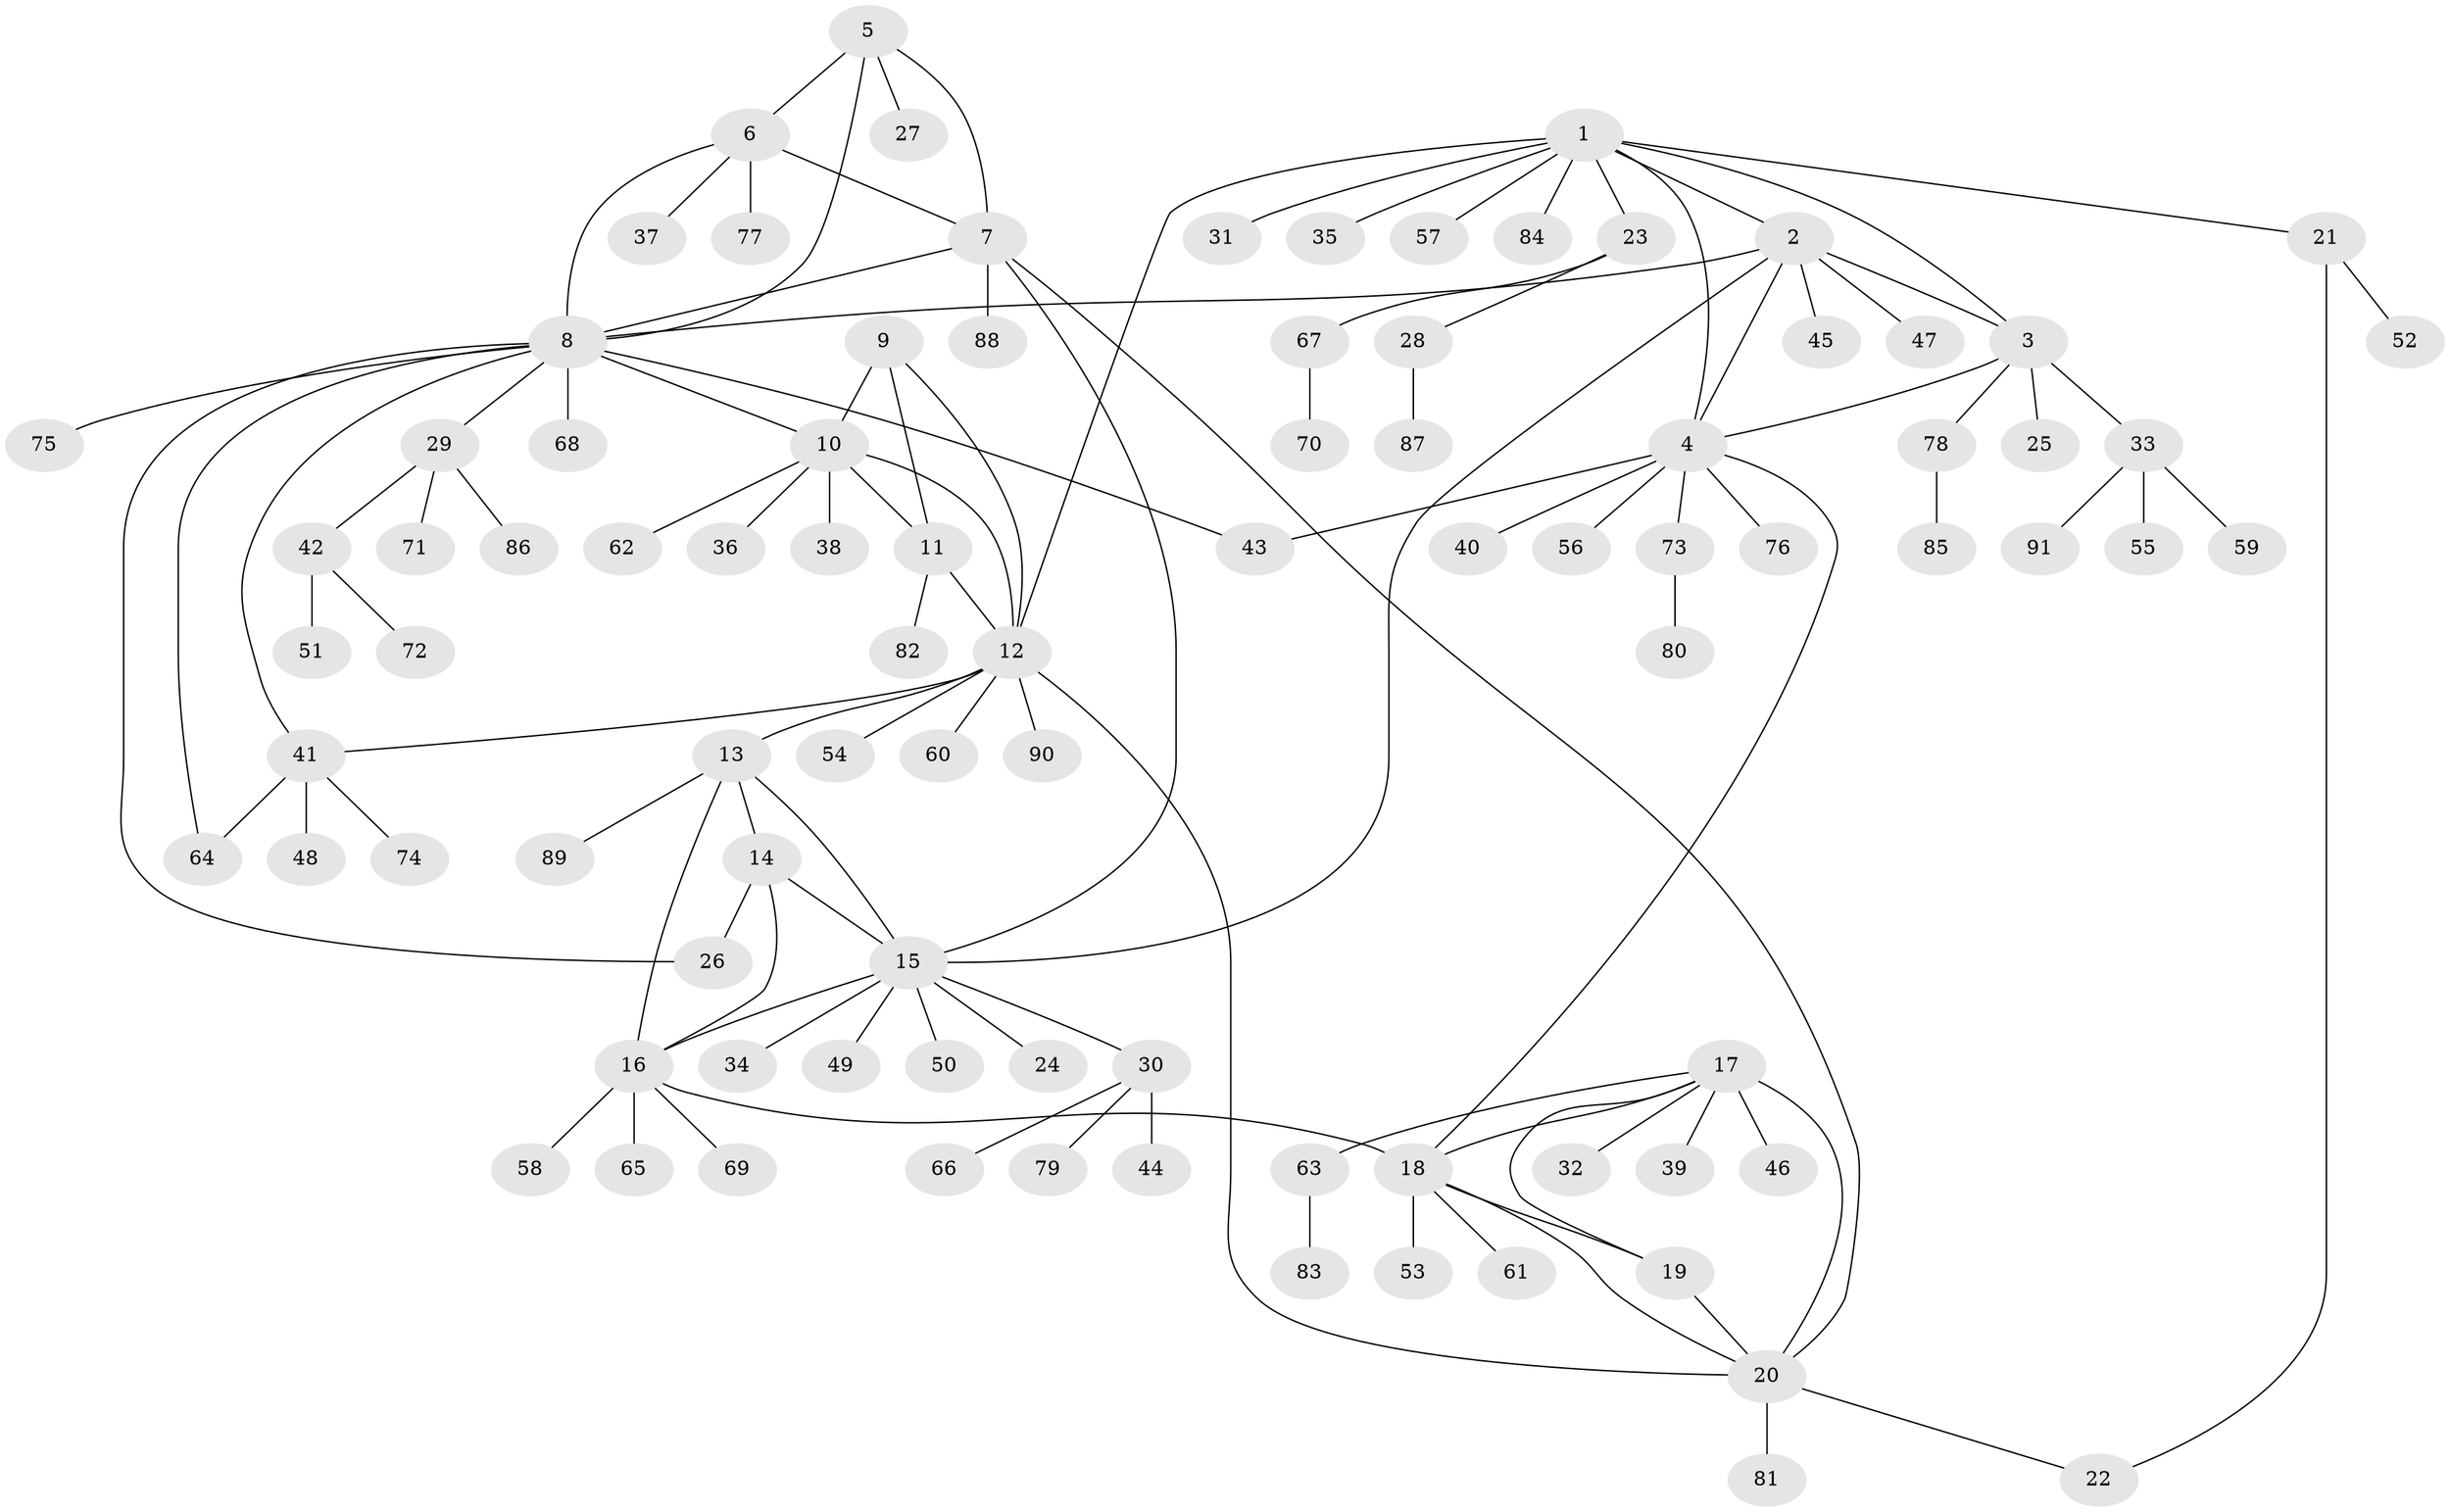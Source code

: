 // coarse degree distribution, {12: 0.022222222222222223, 6: 0.06666666666666667, 3: 0.1111111111111111, 8: 0.044444444444444446, 5: 0.022222222222222223, 7: 0.044444444444444446, 4: 0.044444444444444446, 2: 0.1111111111111111, 1: 0.5333333333333333}
// Generated by graph-tools (version 1.1) at 2025/19/03/04/25 18:19:50]
// undirected, 91 vertices, 116 edges
graph export_dot {
graph [start="1"]
  node [color=gray90,style=filled];
  1;
  2;
  3;
  4;
  5;
  6;
  7;
  8;
  9;
  10;
  11;
  12;
  13;
  14;
  15;
  16;
  17;
  18;
  19;
  20;
  21;
  22;
  23;
  24;
  25;
  26;
  27;
  28;
  29;
  30;
  31;
  32;
  33;
  34;
  35;
  36;
  37;
  38;
  39;
  40;
  41;
  42;
  43;
  44;
  45;
  46;
  47;
  48;
  49;
  50;
  51;
  52;
  53;
  54;
  55;
  56;
  57;
  58;
  59;
  60;
  61;
  62;
  63;
  64;
  65;
  66;
  67;
  68;
  69;
  70;
  71;
  72;
  73;
  74;
  75;
  76;
  77;
  78;
  79;
  80;
  81;
  82;
  83;
  84;
  85;
  86;
  87;
  88;
  89;
  90;
  91;
  1 -- 2;
  1 -- 3;
  1 -- 4;
  1 -- 12;
  1 -- 21;
  1 -- 23;
  1 -- 31;
  1 -- 35;
  1 -- 57;
  1 -- 84;
  2 -- 3;
  2 -- 4;
  2 -- 8;
  2 -- 15;
  2 -- 45;
  2 -- 47;
  3 -- 4;
  3 -- 25;
  3 -- 33;
  3 -- 78;
  4 -- 18;
  4 -- 40;
  4 -- 43;
  4 -- 56;
  4 -- 73;
  4 -- 76;
  5 -- 6;
  5 -- 7;
  5 -- 8;
  5 -- 27;
  6 -- 7;
  6 -- 8;
  6 -- 37;
  6 -- 77;
  7 -- 8;
  7 -- 15;
  7 -- 20;
  7 -- 88;
  8 -- 10;
  8 -- 26;
  8 -- 29;
  8 -- 41;
  8 -- 43;
  8 -- 64;
  8 -- 68;
  8 -- 75;
  9 -- 10;
  9 -- 11;
  9 -- 12;
  10 -- 11;
  10 -- 12;
  10 -- 36;
  10 -- 38;
  10 -- 62;
  11 -- 12;
  11 -- 82;
  12 -- 13;
  12 -- 20;
  12 -- 41;
  12 -- 54;
  12 -- 60;
  12 -- 90;
  13 -- 14;
  13 -- 15;
  13 -- 16;
  13 -- 89;
  14 -- 15;
  14 -- 16;
  14 -- 26;
  15 -- 16;
  15 -- 24;
  15 -- 30;
  15 -- 34;
  15 -- 49;
  15 -- 50;
  16 -- 18;
  16 -- 58;
  16 -- 65;
  16 -- 69;
  17 -- 18;
  17 -- 19;
  17 -- 20;
  17 -- 32;
  17 -- 39;
  17 -- 46;
  17 -- 63;
  18 -- 19;
  18 -- 20;
  18 -- 53;
  18 -- 61;
  19 -- 20;
  20 -- 22;
  20 -- 81;
  21 -- 22;
  21 -- 52;
  23 -- 28;
  23 -- 67;
  28 -- 87;
  29 -- 42;
  29 -- 71;
  29 -- 86;
  30 -- 44;
  30 -- 66;
  30 -- 79;
  33 -- 55;
  33 -- 59;
  33 -- 91;
  41 -- 48;
  41 -- 64;
  41 -- 74;
  42 -- 51;
  42 -- 72;
  63 -- 83;
  67 -- 70;
  73 -- 80;
  78 -- 85;
}
